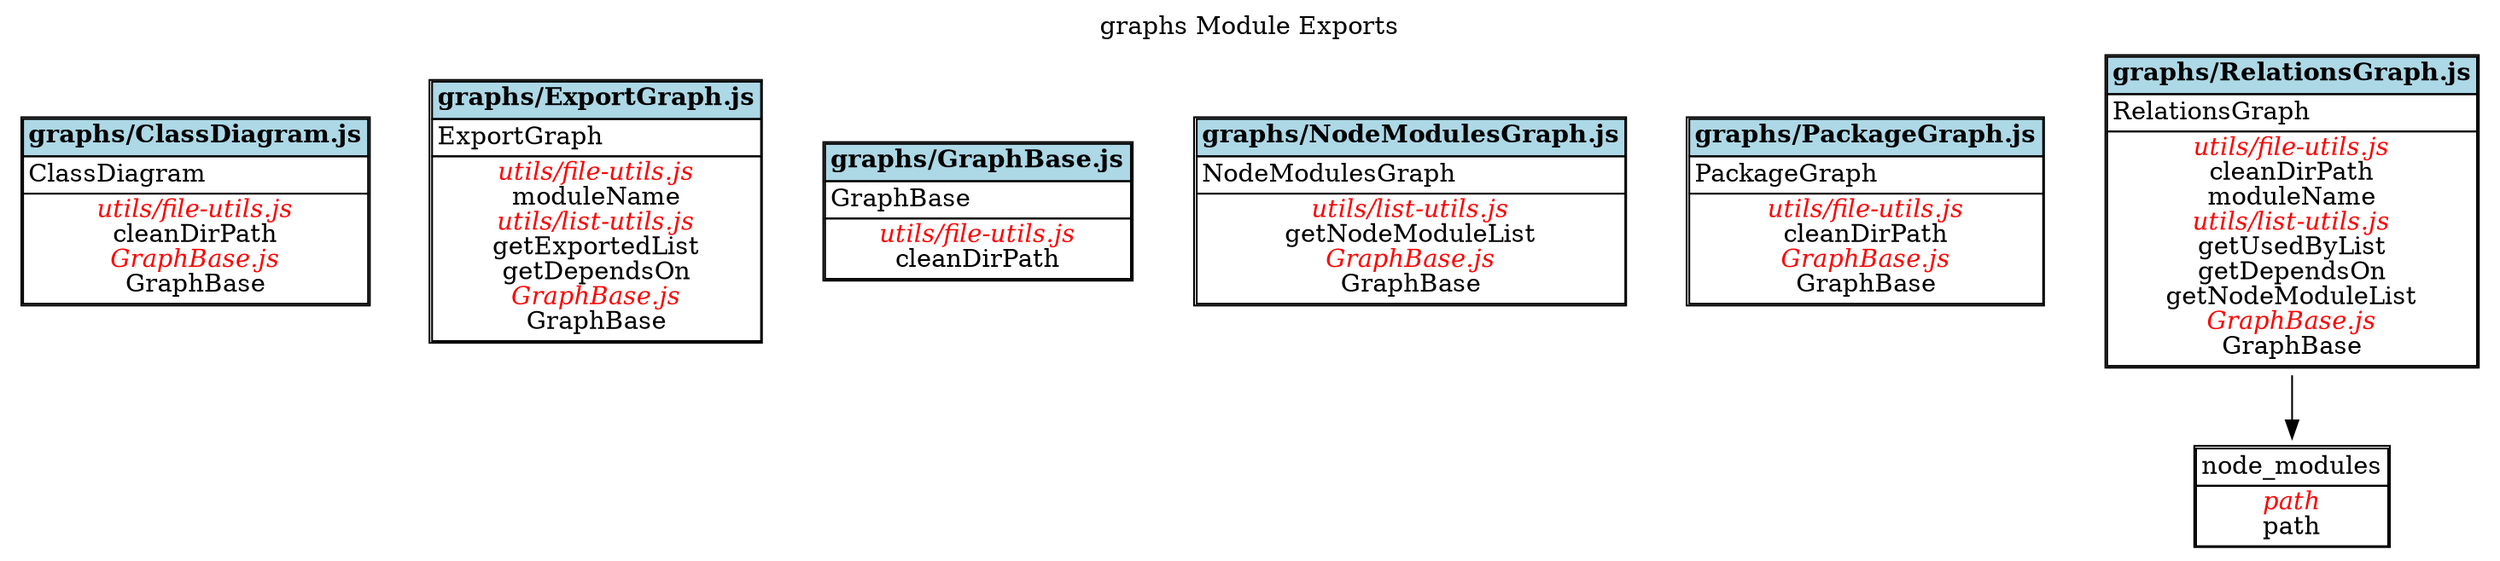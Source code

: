 digraph {label="graphs Module Exports";
labelloc="t";
"graphs/ClassDiagram.js" [shape = none, label =<<TABLE cellspacing="0" cellborder="1" align="left">
<TR><TD bgcolor="lightblue" align="center"><B>graphs/ClassDiagram.js</B></TD></TR>
<TR><TD align="left">
ClassDiagram<BR/>
</TD></TR>
<TR><TD align="center">
<font color="red"><I>utils/file-utils.js</I></font><BR/>
cleanDirPath<BR/>
<font color="red"><I>GraphBase.js</I></font><BR/>
GraphBase<BR/>
</TD></TR>
</TABLE>>];
"graphs/ExportGraph.js" [shape = none, label =<<TABLE cellspacing="0" cellborder="1" align="left">
<TR><TD bgcolor="lightblue" align="center"><B>graphs/ExportGraph.js</B></TD></TR>
<TR><TD align="left">
ExportGraph<BR/>
</TD></TR>
<TR><TD align="center">
<font color="red"><I>utils/file-utils.js</I></font><BR/>
moduleName<BR/>
<font color="red"><I>utils/list-utils.js</I></font><BR/>
getExportedList<BR/>
getDependsOn<BR/>
<font color="red"><I>GraphBase.js</I></font><BR/>
GraphBase<BR/>
</TD></TR>
</TABLE>>];
"graphs/GraphBase.js" [shape = none, label =<<TABLE cellspacing="0" cellborder="1" align="left">
<TR><TD bgcolor="lightblue" align="center"><B>graphs/GraphBase.js</B></TD></TR>
<TR><TD align="left">
GraphBase<BR/>
</TD></TR>
<TR><TD align="center">
<font color="red"><I>utils/file-utils.js</I></font><BR/>
cleanDirPath<BR/>
</TD></TR>
</TABLE>>];
"graphs/NodeModulesGraph.js" [shape = none, label =<<TABLE cellspacing="0" cellborder="1" align="left">
<TR><TD bgcolor="lightblue" align="center"><B>graphs/NodeModulesGraph.js</B></TD></TR>
<TR><TD align="left">
NodeModulesGraph<BR/>
</TD></TR>
<TR><TD align="center">
<font color="red"><I>utils/list-utils.js</I></font><BR/>
getNodeModuleList<BR/>
<font color="red"><I>GraphBase.js</I></font><BR/>
GraphBase<BR/>
</TD></TR>
</TABLE>>];
"graphs/PackageGraph.js" [shape = none, label =<<TABLE cellspacing="0" cellborder="1" align="left">
<TR><TD bgcolor="lightblue" align="center"><B>graphs/PackageGraph.js</B></TD></TR>
<TR><TD align="left">
PackageGraph<BR/>
</TD></TR>
<TR><TD align="center">
<font color="red"><I>utils/file-utils.js</I></font><BR/>
cleanDirPath<BR/>
<font color="red"><I>GraphBase.js</I></font><BR/>
GraphBase<BR/>
</TD></TR>
</TABLE>>];
"graphs/RelationsGraph.js" [shape = none, label =<<TABLE cellspacing="0" cellborder="1" align="left">
<TR><TD bgcolor="lightblue" align="center"><B>graphs/RelationsGraph.js</B></TD></TR>
<TR><TD align="left">
RelationsGraph<BR/>
</TD></TR>
<TR><TD align="center">
<font color="red"><I>utils/file-utils.js</I></font><BR/>
cleanDirPath<BR/>
moduleName<BR/>
<font color="red"><I>utils/list-utils.js</I></font><BR/>
getUsedByList<BR/>
getDependsOn<BR/>
getNodeModuleList<BR/>
<font color="red"><I>GraphBase.js</I></font><BR/>
GraphBase<BR/>
</TD></TR>
</TABLE>>];
"graphs/RelationsGraph.js-node_modules" [shape = none, label =<<TABLE cellspacing="0" cellborder="1" align="left">
<TR><TD>node_modules</TD></TR>
<TR><TD align="center">
<font color="red"><I>path</I></font><BR/>
path<BR/>
</TD></TR>
</TABLE>>];
"graphs/RelationsGraph.js"->"graphs/RelationsGraph.js-node_modules"
}
